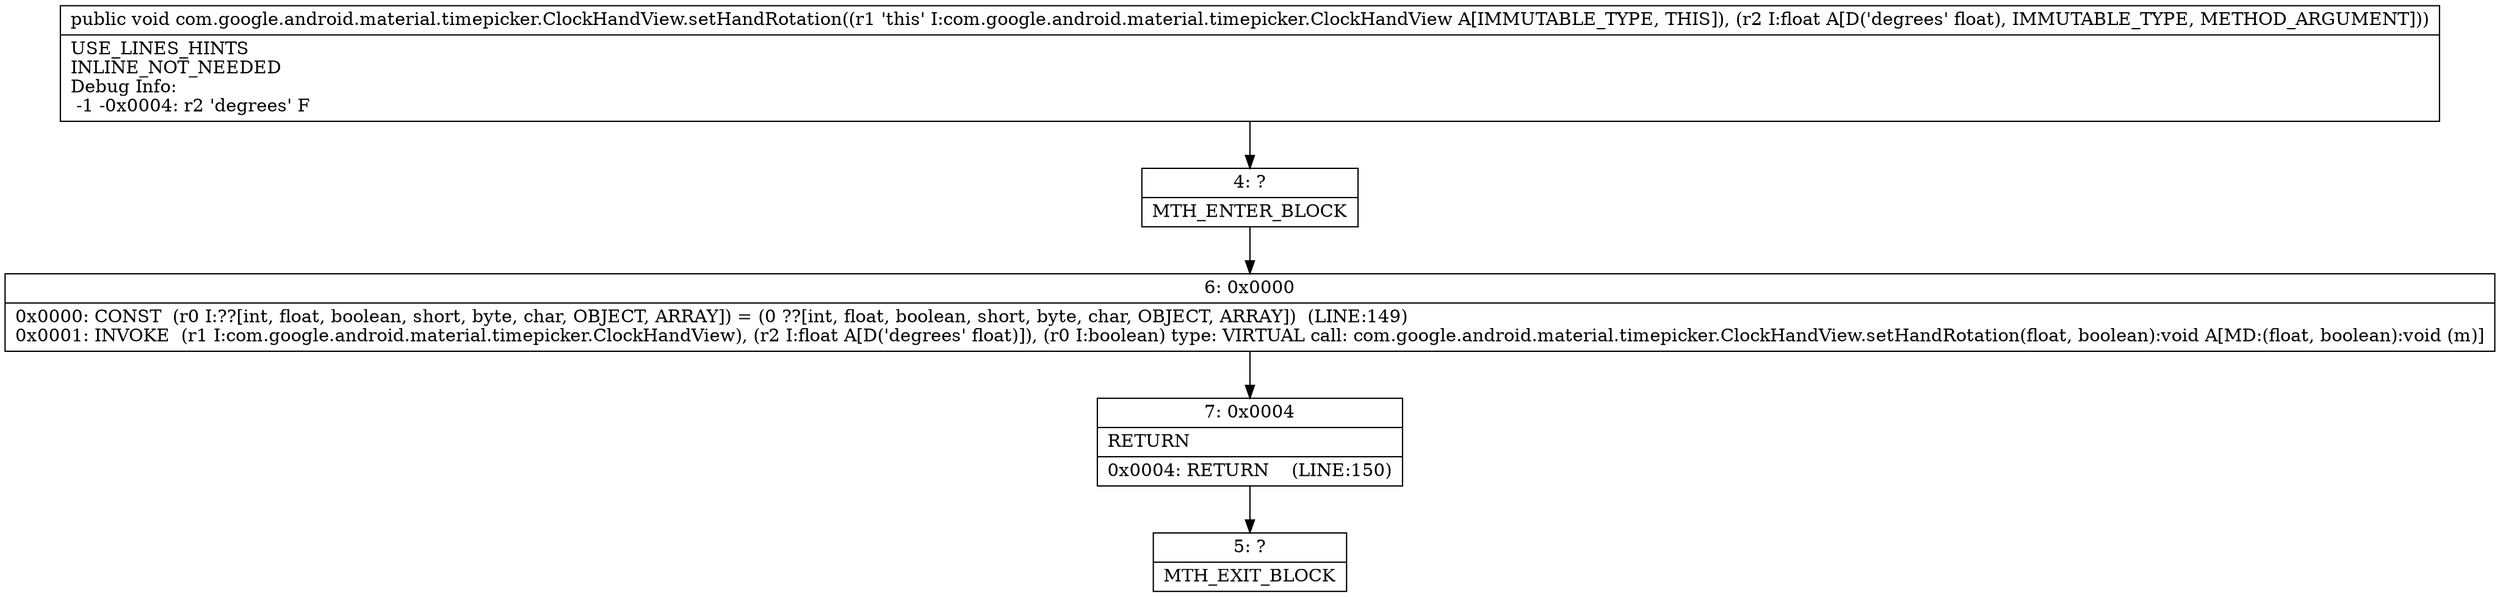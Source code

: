 digraph "CFG forcom.google.android.material.timepicker.ClockHandView.setHandRotation(F)V" {
Node_4 [shape=record,label="{4\:\ ?|MTH_ENTER_BLOCK\l}"];
Node_6 [shape=record,label="{6\:\ 0x0000|0x0000: CONST  (r0 I:??[int, float, boolean, short, byte, char, OBJECT, ARRAY]) = (0 ??[int, float, boolean, short, byte, char, OBJECT, ARRAY])  (LINE:149)\l0x0001: INVOKE  (r1 I:com.google.android.material.timepicker.ClockHandView), (r2 I:float A[D('degrees' float)]), (r0 I:boolean) type: VIRTUAL call: com.google.android.material.timepicker.ClockHandView.setHandRotation(float, boolean):void A[MD:(float, boolean):void (m)]\l}"];
Node_7 [shape=record,label="{7\:\ 0x0004|RETURN\l|0x0004: RETURN    (LINE:150)\l}"];
Node_5 [shape=record,label="{5\:\ ?|MTH_EXIT_BLOCK\l}"];
MethodNode[shape=record,label="{public void com.google.android.material.timepicker.ClockHandView.setHandRotation((r1 'this' I:com.google.android.material.timepicker.ClockHandView A[IMMUTABLE_TYPE, THIS]), (r2 I:float A[D('degrees' float), IMMUTABLE_TYPE, METHOD_ARGUMENT]))  | USE_LINES_HINTS\lINLINE_NOT_NEEDED\lDebug Info:\l  \-1 \-0x0004: r2 'degrees' F\l}"];
MethodNode -> Node_4;Node_4 -> Node_6;
Node_6 -> Node_7;
Node_7 -> Node_5;
}

